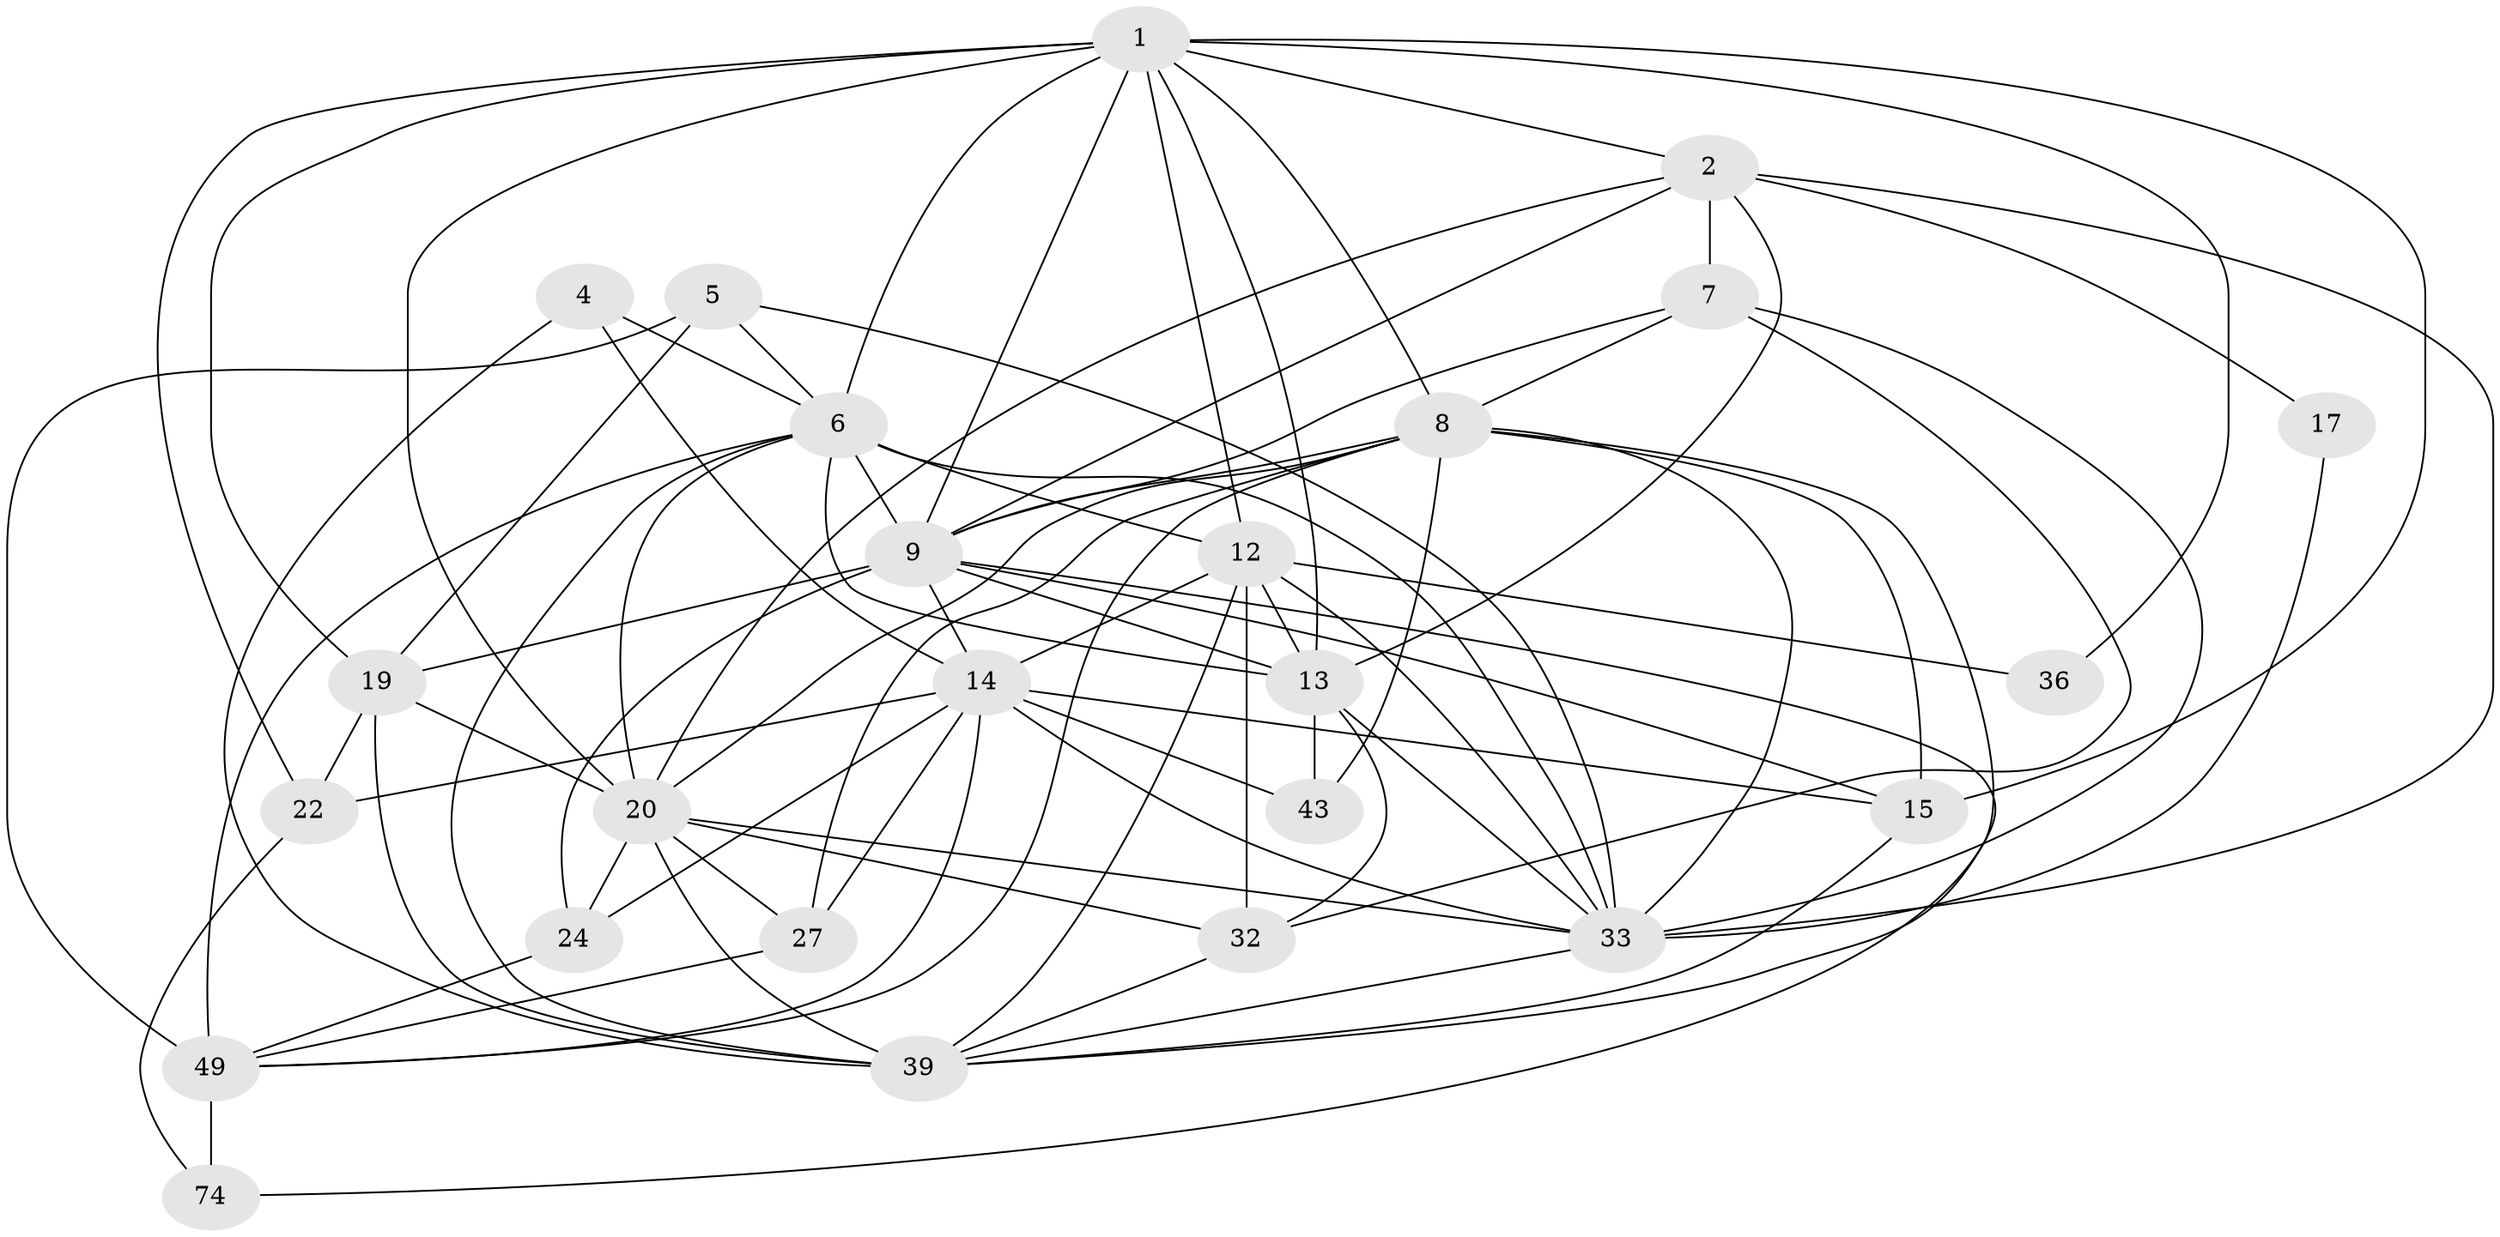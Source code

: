 // original degree distribution, {5: 0.16666666666666666, 3: 0.32142857142857145, 2: 0.05952380952380952, 4: 0.32142857142857145, 6: 0.11904761904761904, 7: 0.011904761904761904}
// Generated by graph-tools (version 1.1) at 2025/18/03/04/25 18:18:48]
// undirected, 25 vertices, 81 edges
graph export_dot {
graph [start="1"]
  node [color=gray90,style=filled];
  1 [super="+18+3+81"];
  2 [super="+60+47"];
  4;
  5 [super="+67"];
  6 [super="+35+11+28+10"];
  7 [super="+16"];
  8 [super="+26+25+38"];
  9 [super="+82+21"];
  12 [super="+56+63+42"];
  13 [super="+66+48"];
  14 [super="+46+23+34"];
  15 [super="+31"];
  17;
  19 [super="+29+53"];
  20 [super="+80+61+69"];
  22;
  24;
  27 [super="+30"];
  32 [super="+41"];
  33 [super="+65+37+73"];
  36;
  39 [super="+58+45+50"];
  43 [super="+44"];
  49 [super="+59+76+57"];
  74;
  1 -- 8 [weight=2];
  1 -- 6 [weight=5];
  1 -- 12 [weight=2];
  1 -- 9;
  1 -- 19;
  1 -- 2;
  1 -- 15 [weight=2];
  1 -- 36 [weight=2];
  1 -- 20;
  1 -- 22;
  1 -- 13;
  2 -- 9;
  2 -- 17;
  2 -- 20;
  2 -- 7;
  2 -- 33;
  2 -- 13;
  4 -- 14;
  4 -- 39;
  4 -- 6;
  5 -- 19;
  5 -- 49 [weight=2];
  5 -- 6;
  5 -- 33;
  6 -- 49 [weight=3];
  6 -- 33 [weight=2];
  6 -- 20 [weight=3];
  6 -- 12 [weight=2];
  6 -- 39 [weight=2];
  6 -- 9;
  6 -- 13 [weight=2];
  7 -- 9 [weight=2];
  7 -- 8;
  7 -- 32;
  7 -- 33 [weight=2];
  8 -- 9 [weight=2];
  8 -- 20;
  8 -- 33;
  8 -- 49;
  8 -- 39;
  8 -- 15;
  8 -- 27;
  8 -- 43;
  9 -- 24 [weight=2];
  9 -- 19;
  9 -- 15;
  9 -- 13;
  9 -- 14;
  9 -- 74;
  12 -- 36;
  12 -- 14 [weight=3];
  12 -- 32;
  12 -- 39;
  12 -- 33;
  12 -- 13;
  13 -- 43;
  13 -- 33;
  13 -- 32;
  14 -- 43 [weight=2];
  14 -- 22;
  14 -- 24;
  14 -- 27 [weight=2];
  14 -- 33;
  14 -- 49;
  14 -- 15;
  15 -- 39;
  17 -- 33;
  19 -- 39;
  19 -- 20;
  19 -- 22;
  20 -- 24;
  20 -- 32;
  20 -- 39;
  20 -- 27;
  20 -- 33;
  22 -- 74;
  24 -- 49;
  27 -- 49;
  32 -- 39;
  33 -- 39;
  49 -- 74;
}
